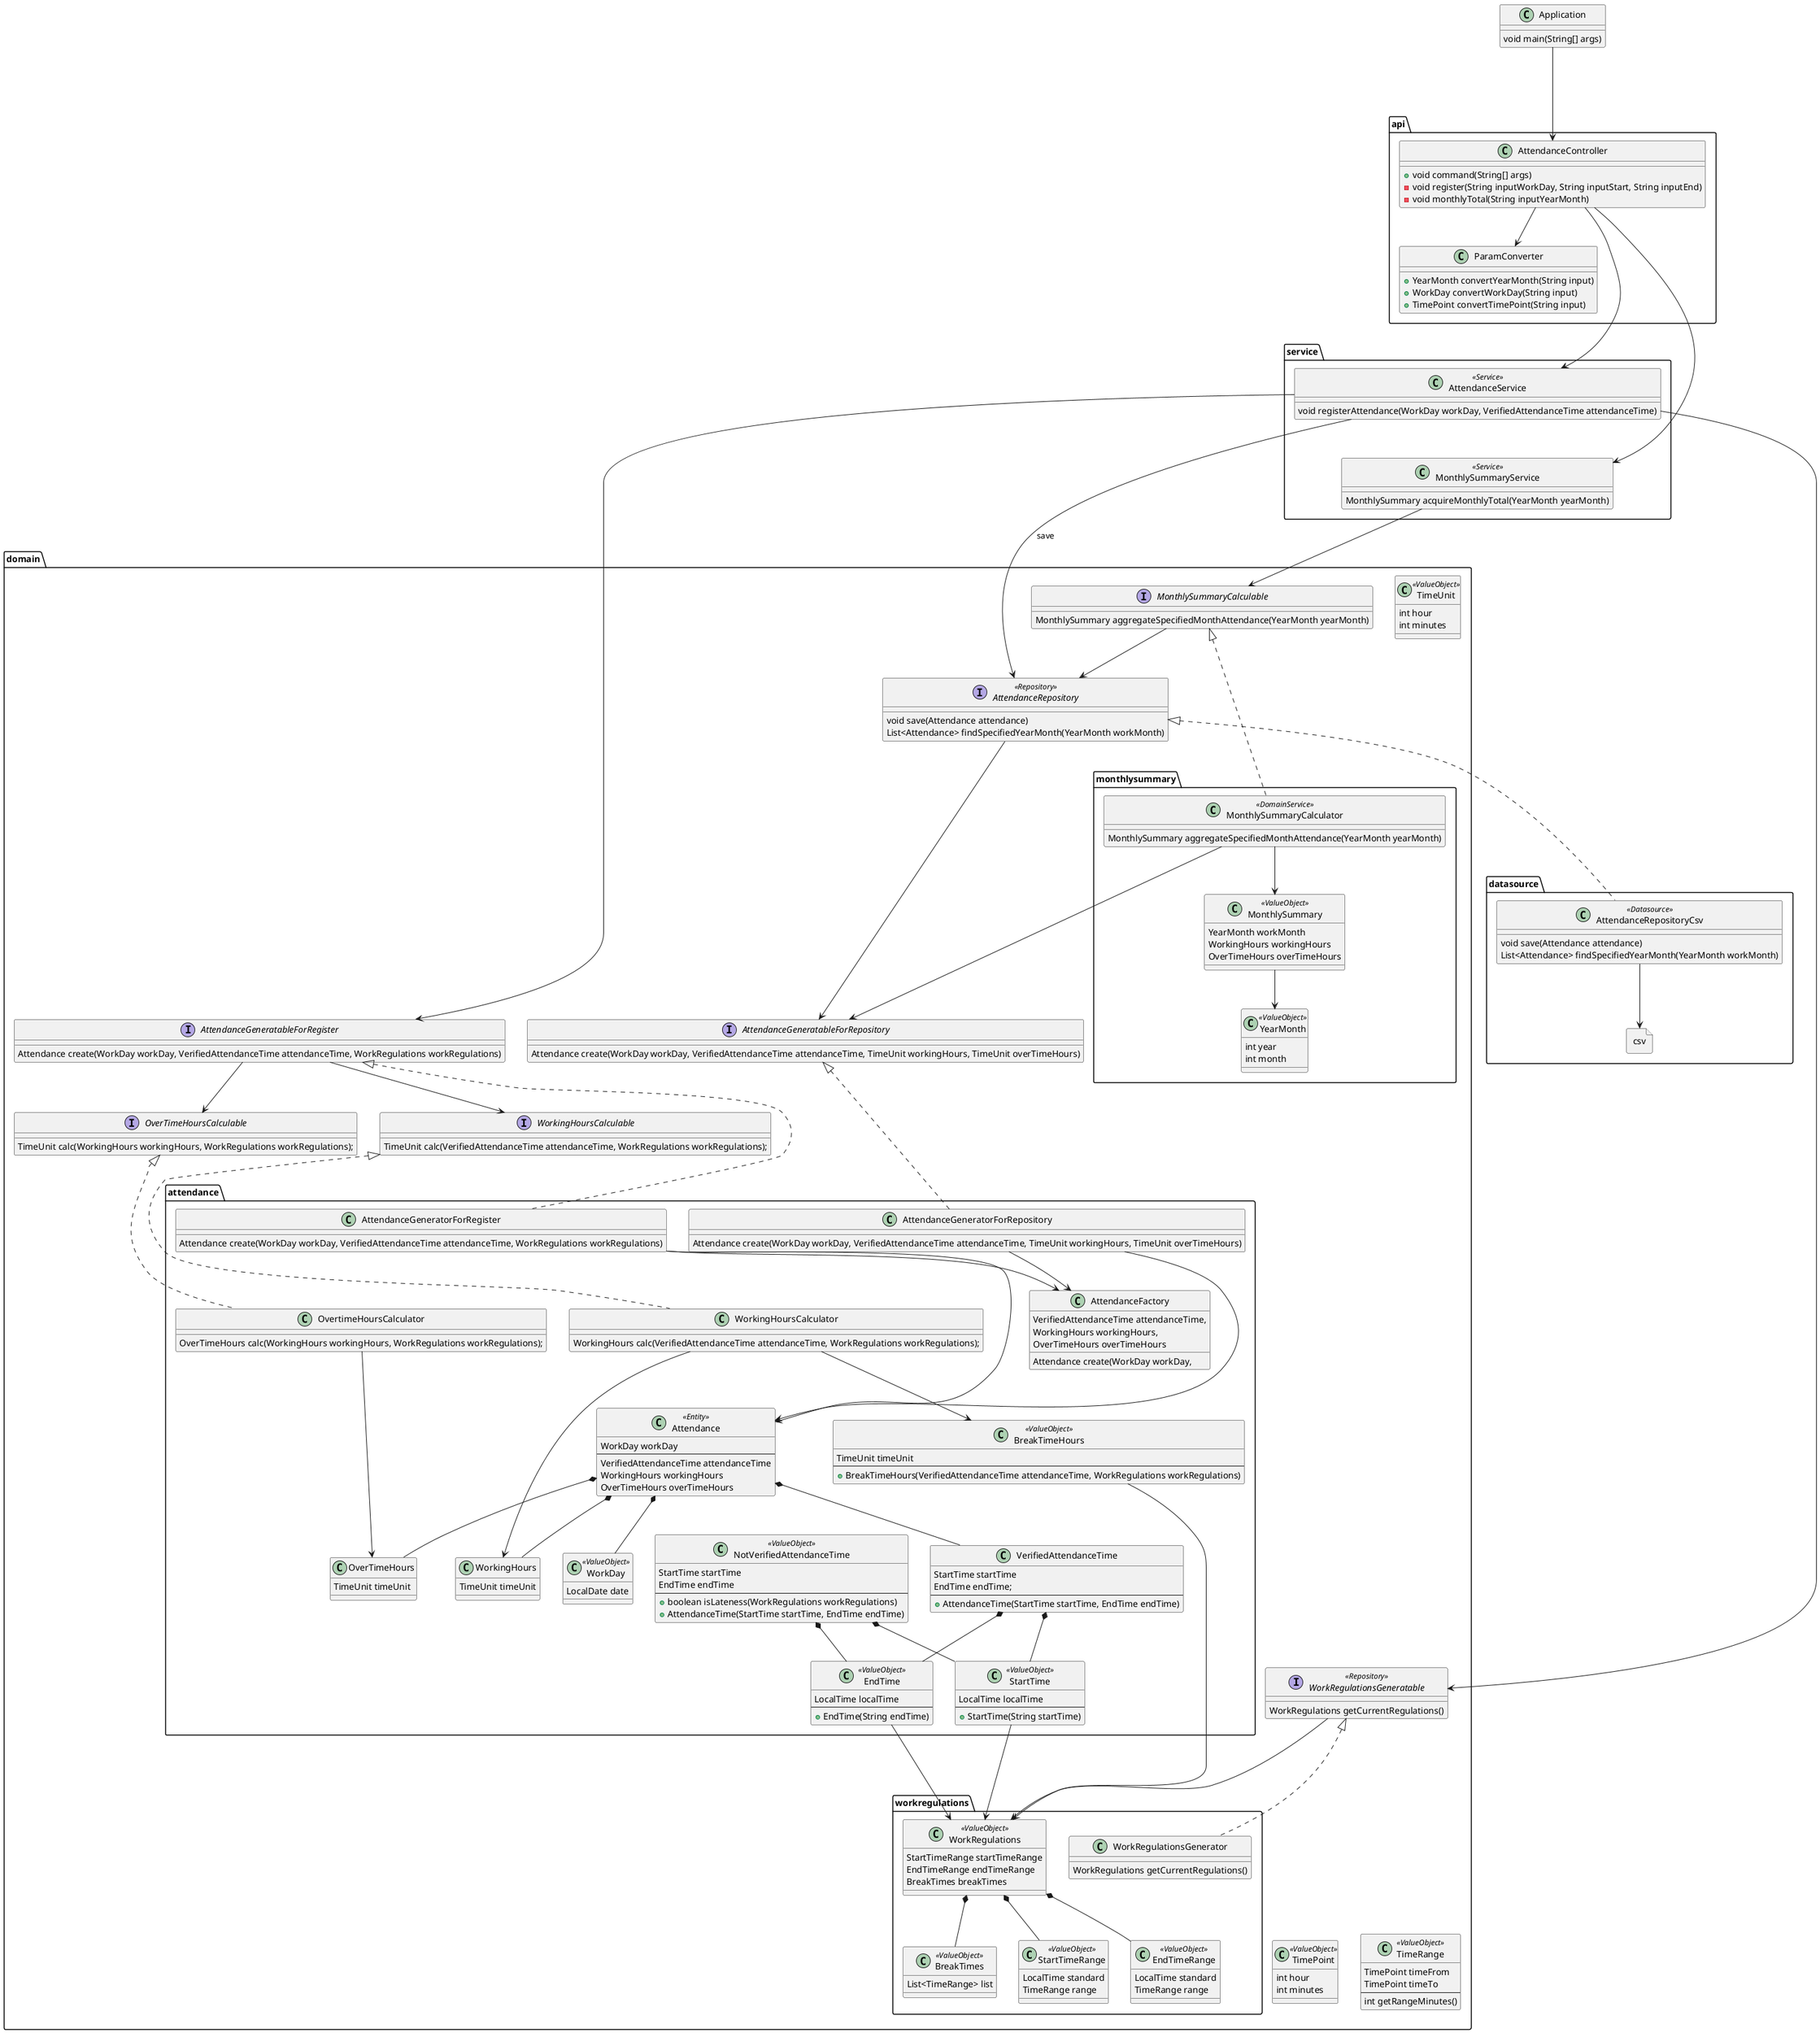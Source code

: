 @startuml

class Application {
    void main(String[] args)
}

package api {
    'パラメータのValidation
    'ServiceにわたすEntity, ValueObjectの生成
    class AttendanceController {
        + void command(String[] args)
        - void register(String inputWorkDay, String inputStart, String inputEnd)
        - void monthlyTotal(String inputYearMonth)
    }

    class ParamConverter {
        + YearMonth convertYearMonth(String input)
        + WorkDay convertWorkDay(String input)
        + TimePoint convertTimePoint(String input)
    }
}

package service {
    class AttendanceService <<Service>> {
        '遅刻の場合はNG → 勤務時間の算出 → 登録
        void registerAttendance(WorkDay workDay, VerifiedAttendanceTime attendanceTime)
    }

    class MonthlySummaryService <<Service>> {
        '当月分のAttendance取得 → 集計処理呼び出し
        MonthlySummary acquireMonthlyTotal(YearMonth yearMonth)
    }
}

package datasource {
    class AttendanceRepositoryCsv <<Datasource>> {
        void save(Attendance attendance)
        List<Attendance> findSpecifiedYearMonth(YearMonth workMonth)
    }

    file csv {
    }
}

package domain {

    package attendance {
        class AttendanceFactory {
            Attendance create(WorkDay workDay,
                              VerifiedAttendanceTime attendanceTime,
                              WorkingHours workingHours,
                              OverTimeHours overTimeHours
        }

        class AttendanceGeneratorForRegister {
            Attendance create(WorkDay workDay, VerifiedAttendanceTime attendanceTime, WorkRegulations workRegulations)
        }

        class AttendanceGeneratorForRepository {
            Attendance create(WorkDay workDay, VerifiedAttendanceTime attendanceTime, TimeUnit workingHours, TimeUnit overTimeHours)
        }

        class Attendance <<Entity>>{
            WorkDay workDay
            --
            VerifiedAttendanceTime attendanceTime
            WorkingHours workingHours
            OverTimeHours overTimeHours
        }

        class WorkDay <<ValueObject>> {
            LocalDate date
        }

        class VerifiedAttendanceTime {
            StartTime startTime
            EndTime endTime;
            --
            + AttendanceTime(StartTime startTime, EndTime endTime)
        }

        class NotVerifiedAttendanceTime <<ValueObject>> {
            StartTime startTime
            EndTime endTime
            --
            + boolean isLateness(WorkRegulations workRegulations)
            + AttendanceTime(StartTime startTime, EndTime endTime)
        }

        class StartTime <<ValueObject>> {
            LocalTime localTime
            --
            + StartTime(String startTime)
        }

        class EndTime <<ValueObject>> {
            LocalTime localTime
            --
            + EndTime(String endTime)
        }

        class BreakTimeHours <<ValueObject>> {
            TimeUnit timeUnit
            --
            + BreakTimeHours(VerifiedAttendanceTime attendanceTime, WorkRegulations workRegulations)
        }

        class WorkingHours {
            TimeUnit timeUnit
        }

        class WorkingHoursCalculator {
            WorkingHours calc(VerifiedAttendanceTime attendanceTime, WorkRegulations workRegulations);
        }

        class OverTimeHours {
            TimeUnit timeUnit
        }

        class OvertimeHoursCalculator {
            OverTimeHours calc(WorkingHours workingHours, WorkRegulations workRegulations);
        }
    }

    package workregulations {

        class WorkRegulationsGenerator {
            WorkRegulations getCurrentRegulations()
        }

        class WorkRegulations <<ValueObject>> {
            StartTimeRange startTimeRange
            EndTimeRange endTimeRange
            BreakTimes breakTimes
        }

        class StartTimeRange <<ValueObject>> {
            LocalTime standard
            TimeRange range
        }

        class EndTimeRange <<ValueObject>> {
            LocalTime standard
            TimeRange range
        }

        class BreakTimes <<ValueObject>> {
            List<TimeRange> list
        }
    }

    package monthlysummary {
        class MonthlySummaryCalculator <<DomainService>> {
            MonthlySummary aggregateSpecifiedMonthAttendance(YearMonth yearMonth)
        }

        class MonthlySummary <<ValueObject>> {
            YearMonth workMonth
            WorkingHours workingHours
            OverTimeHours overTimeHours
        }

        class YearMonth <<ValueObject>> {
            int year
            int month
        }
    }

    class TimePoint <<ValueObject>> {
        int hour
        int minutes
    }

    class TimeUnit <<ValueObject>> {
        int hour
        int minutes
    }

    class TimeRange <<ValueObject>> {
        TimePoint timeFrom
        TimePoint timeTo
        --
        int getRangeMinutes()
    }

    interface AttendanceGeneratableForRegister {
        Attendance create(WorkDay workDay, VerifiedAttendanceTime attendanceTime, WorkRegulations workRegulations)
    }

    interface AttendanceGeneratableForRepository {
        Attendance create(WorkDay workDay, VerifiedAttendanceTime attendanceTime, TimeUnit workingHours, TimeUnit overTimeHours)
    }

    interface WorkRegulationsGeneratable <<Repository>> {
        WorkRegulations getCurrentRegulations()
    }

    interface WorkingHoursCalculable {
        TimeUnit calc(VerifiedAttendanceTime attendanceTime, WorkRegulations workRegulations);
    }

    interface OverTimeHoursCalculable {
        TimeUnit calc(WorkingHours workingHours, WorkRegulations workRegulations);
    }

    interface MonthlySummaryCalculable {
        MonthlySummary aggregateSpecifiedMonthAttendance(YearMonth yearMonth)
    }

    interface AttendanceRepository <<Repository>> {
        void save(Attendance attendance)
        List<Attendance> findSpecifiedYearMonth(YearMonth workMonth)
    }
}


'***** 相関関係 *****
'API
Application ---> AttendanceController
AttendanceController --> ParamConverter
AttendanceController ---> AttendanceService
AttendanceController ---> MonthlySummaryService

'Service
AttendanceService -[hidden]- MonthlySummaryService
AttendanceService ---> AttendanceGeneratableForRegister
AttendanceService ---> WorkRegulationsGeneratable
AttendanceService --> AttendanceRepository : save

MonthlySummaryService --> MonthlySummaryCalculable

'Domain-Factory/Calcultor
AttendanceGeneratableForRegister--> WorkingHoursCalculable
AttendanceGeneratableForRegister--> OverTimeHoursCalculable

WorkingHoursCalculator --> BreakTimeHours

AttendanceGeneratorForRepository --> AttendanceFactory
AttendanceGeneratorForRegister --> AttendanceFactory

MonthlySummaryCalculable --> AttendanceRepository
MonthlySummaryCalculator --> MonthlySummary
MonthlySummaryCalculator ---> AttendanceGeneratableForRepository

WorkingHoursCalculator ---> WorkingHours
OvertimeHoursCalculator ---> OverTimeHours

'Repository
AttendanceRepository ---> AttendanceGeneratableForRepository
AttendanceGeneratorForRegister ---> Attendance
AttendanceGeneratorForRepository ---> Attendance
WorkRegulationsGeneratable ---> WorkRegulations
AttendanceRepositoryCsv --> csv

BreakTimeHours ---> WorkRegulations
StartTime ---> WorkRegulations
EndTime ---> WorkRegulations

'実装
AttendanceRepository <|... AttendanceRepositoryCsv
WorkRegulationsGeneratable <|... WorkRegulationsGenerator
AttendanceGeneratableForRepository <|... AttendanceGeneratorForRepository
AttendanceGeneratableForRegister <|... AttendanceGeneratorForRegister
WorkingHoursCalculable <|... WorkingHoursCalculator
OverTimeHoursCalculable <|... OvertimeHoursCalculator
MonthlySummaryCalculable <|... MonthlySummaryCalculator

'集約
Attendance *-- VerifiedAttendanceTime
VerifiedAttendanceTime *-- StartTime
VerifiedAttendanceTime *-- EndTime
Attendance *-- WorkDay
Attendance *-- WorkingHours
Attendance *-- OverTimeHours
NotVerifiedAttendanceTime *-- StartTime
NotVerifiedAttendanceTime *-- EndTime

WorkRegulations *-- BreakTimes
WorkRegulations *-- StartTimeRange
WorkRegulations *-- EndTimeRange

MonthlySummary --> YearMonth

WorkRegulations -[hidden]- TimeRange
WorkRegulations -[hidden]- TimePoint

@enduml